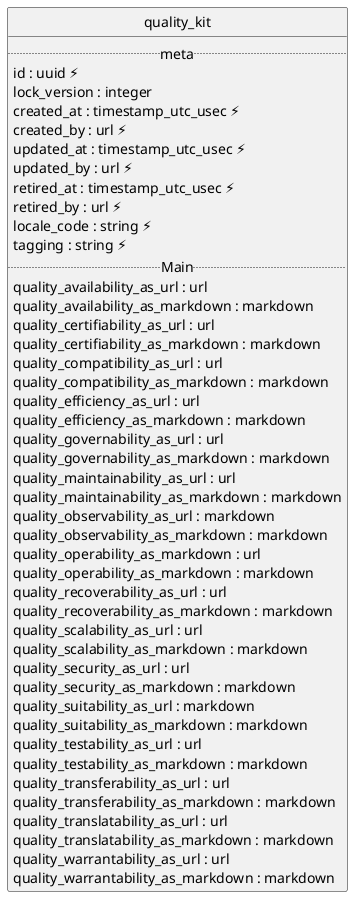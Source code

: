 @startuml uml
skinparam monochrome true
skinparam linetype ortho
hide circle

entity quality_kit {
  .. meta ..
  id : uuid ⚡
  lock_version : integer
  created_at : timestamp_utc_usec ⚡
  created_by : url ⚡
  updated_at : timestamp_utc_usec ⚡
  updated_by : url ⚡
  retired_at : timestamp_utc_usec ⚡
  retired_by : url ⚡
  locale_code : string ⚡
  tagging : string ⚡
  .. Main ..
  quality_availability_as_url : url
  quality_availability_as_markdown : markdown
  quality_certifiability_as_url : url
  quality_certifiability_as_markdown : markdown
  quality_compatibility_as_url : url
  quality_compatibility_as_markdown : markdown
  quality_efficiency_as_url : url
  quality_efficiency_as_markdown : markdown
  quality_governability_as_url : url
  quality_governability_as_markdown : markdown
  quality_maintainability_as_url : url
  quality_maintainability_as_markdown : markdown
  quality_observability_as_url : markdown
  quality_observability_as_markdown : markdown
  quality_operability_as_markdown : url
  quality_operability_as_markdown : markdown
  quality_recoverability_as_url : url
  quality_recoverability_as_markdown : markdown
  quality_scalability_as_url : url
  quality_scalability_as_markdown : markdown
  quality_security_as_url : url
  quality_security_as_markdown : markdown
  quality_suitability_as_url : markdown
  quality_suitability_as_markdown : markdown
  quality_testability_as_url : url
  quality_testability_as_markdown : markdown
  quality_transferability_as_url : url
  quality_transferability_as_markdown : markdown
  quality_translatability_as_url : url
  quality_translatability_as_markdown : markdown
  quality_warrantability_as_url : url
  quality_warrantability_as_markdown : markdown
}

@enduml
